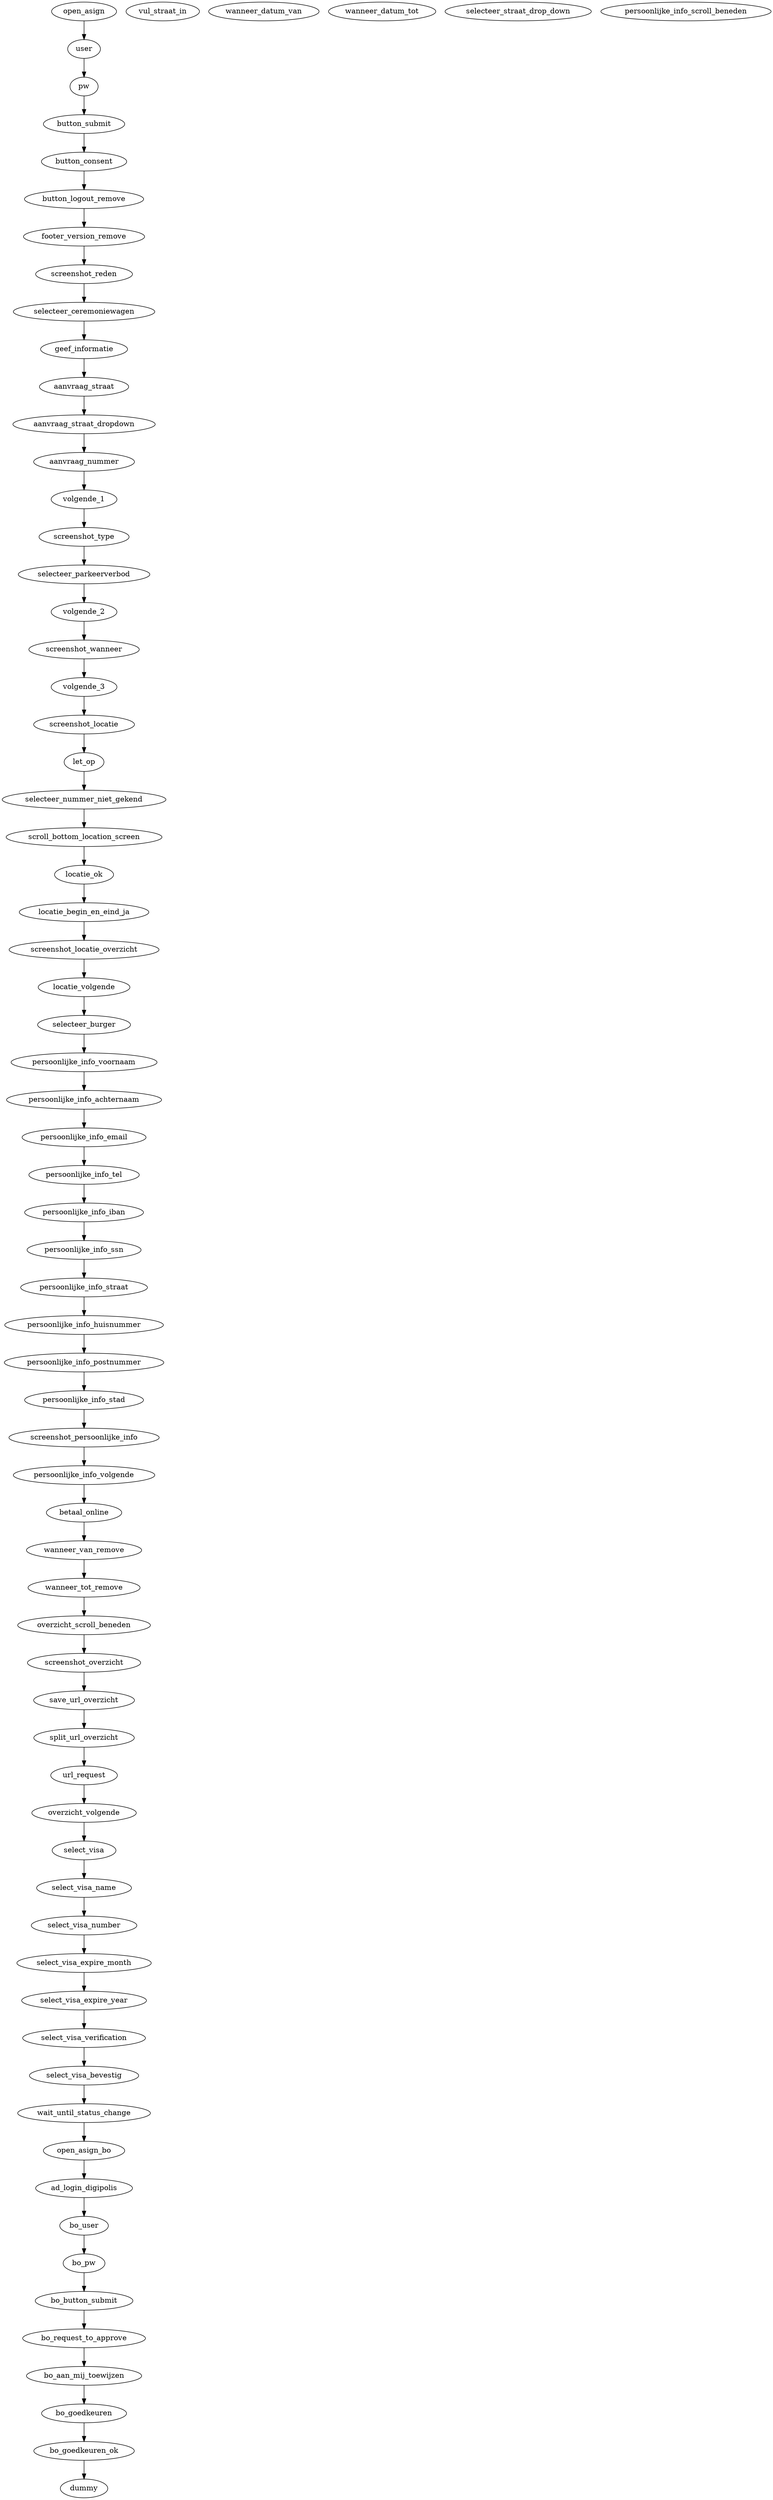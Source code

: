 // goedkeuren
digraph {
	open_asign
	user
	pw
	button_submit
	button_consent
	button_logout_remove
	screenshot_reden
	selecteer_ceremoniewagen
	geef_informatie
	volgende_1
	screenshot_type
	selecteer_parkeerverbod
	volgende_2
	screenshot_wanneer
	volgende_3
	vul_straat_in
	screenshot_locatie
	wanneer_datum_van
	wanneer_datum_tot
	selecteer_straat_drop_down
	selecteer_nummer_niet_gekend
	let_op
	locatie_ok
	locatie_begin_en_eind_ja
	screenshot_locatie_overzicht
	locatie_volgende
	selecteer_burger
	persoonlijke_info_voornaam
	persoonlijke_info_achternaam
	persoonlijke_info_email
	persoonlijke_info_tel
	persoonlijke_info_iban
	persoonlijke_info_ssn
	persoonlijke_info_straat
	persoonlijke_info_huisnummer
	persoonlijke_info_postnummer
	persoonlijke_info_stad
	persoonlijke_info_scroll_beneden
	betaal_online
	persoonlijke_info_volgende
	wanneer_van_remove
	wanneer_tot_remove
	wanneer_tot_remove
	overzicht_scroll_beneden
	overzicht_volgende
	screenshot_persoonlijke_info
	screenshot_overzicht
	footer_version_remove
	save_url_overzicht
	split_url_overzicht
	url_request
	open_asign_bo
	ad_login_digipolis
	bo_user
	bo_pw
	bo_button_submit
	bo_request_to_approve
	select_visa
	select_visa_name
	select_visa_number
	select_visa_expire_month
	select_visa_expire_year
	select_visa_verification
	select_visa_bevestig
	wait_until_status_change
	scroll_bottom_location_screen
	aanvraag_straat
	aanvraag_straat_dropdown
	aanvraag_nummer
	bo_aan_mij_toewijzen
	bo_goedkeuren
	bo_goedkeuren_ok
	dummy
	open_asign -> user
	user -> pw
	pw -> button_submit
	button_submit -> button_consent
	button_consent -> button_logout_remove
	button_logout_remove -> footer_version_remove
	footer_version_remove -> screenshot_reden
	screenshot_reden -> selecteer_ceremoniewagen
	selecteer_ceremoniewagen -> geef_informatie
	geef_informatie -> aanvraag_straat
	aanvraag_straat -> aanvraag_straat_dropdown
	aanvraag_straat_dropdown -> aanvraag_nummer
	aanvraag_nummer -> volgende_1
	volgende_1 -> screenshot_type
	screenshot_type -> selecteer_parkeerverbod
	selecteer_parkeerverbod -> volgende_2
	volgende_2 -> screenshot_wanneer
	screenshot_wanneer -> volgende_3
	volgende_3 -> screenshot_locatie
	screenshot_locatie -> let_op
	let_op -> selecteer_nummer_niet_gekend
	selecteer_nummer_niet_gekend -> scroll_bottom_location_screen
	scroll_bottom_location_screen -> locatie_ok
	locatie_ok -> locatie_begin_en_eind_ja
	locatie_begin_en_eind_ja -> screenshot_locatie_overzicht
	screenshot_locatie_overzicht -> locatie_volgende
	locatie_volgende -> selecteer_burger
	selecteer_burger -> persoonlijke_info_voornaam
	persoonlijke_info_voornaam -> persoonlijke_info_achternaam
	persoonlijke_info_achternaam -> persoonlijke_info_email
	persoonlijke_info_email -> persoonlijke_info_tel
	persoonlijke_info_tel -> persoonlijke_info_iban
	persoonlijke_info_iban -> persoonlijke_info_ssn
	persoonlijke_info_ssn -> persoonlijke_info_straat
	persoonlijke_info_straat -> persoonlijke_info_huisnummer
	persoonlijke_info_huisnummer -> persoonlijke_info_postnummer
	persoonlijke_info_postnummer -> persoonlijke_info_stad
	persoonlijke_info_stad -> screenshot_persoonlijke_info
	screenshot_persoonlijke_info -> persoonlijke_info_volgende
	persoonlijke_info_volgende -> betaal_online
	betaal_online -> wanneer_van_remove
	wanneer_van_remove -> wanneer_tot_remove
	wanneer_tot_remove -> overzicht_scroll_beneden
	overzicht_scroll_beneden -> screenshot_overzicht
	screenshot_overzicht -> save_url_overzicht
	save_url_overzicht -> split_url_overzicht
	split_url_overzicht -> url_request
	url_request -> overzicht_volgende
	overzicht_volgende -> select_visa
	select_visa -> select_visa_name
	select_visa_name -> select_visa_number
	select_visa_number -> select_visa_expire_month
	select_visa_expire_month -> select_visa_expire_year
	select_visa_expire_year -> select_visa_verification
	select_visa_verification -> select_visa_bevestig
	select_visa_bevestig -> wait_until_status_change
	wait_until_status_change -> open_asign_bo
	open_asign_bo -> ad_login_digipolis
	ad_login_digipolis -> bo_user
	bo_user -> bo_pw
	bo_pw -> bo_button_submit
	bo_button_submit -> bo_request_to_approve
	bo_request_to_approve -> bo_aan_mij_toewijzen
	bo_aan_mij_toewijzen -> bo_goedkeuren
	bo_goedkeuren -> bo_goedkeuren_ok
	bo_goedkeuren_ok -> dummy
}
